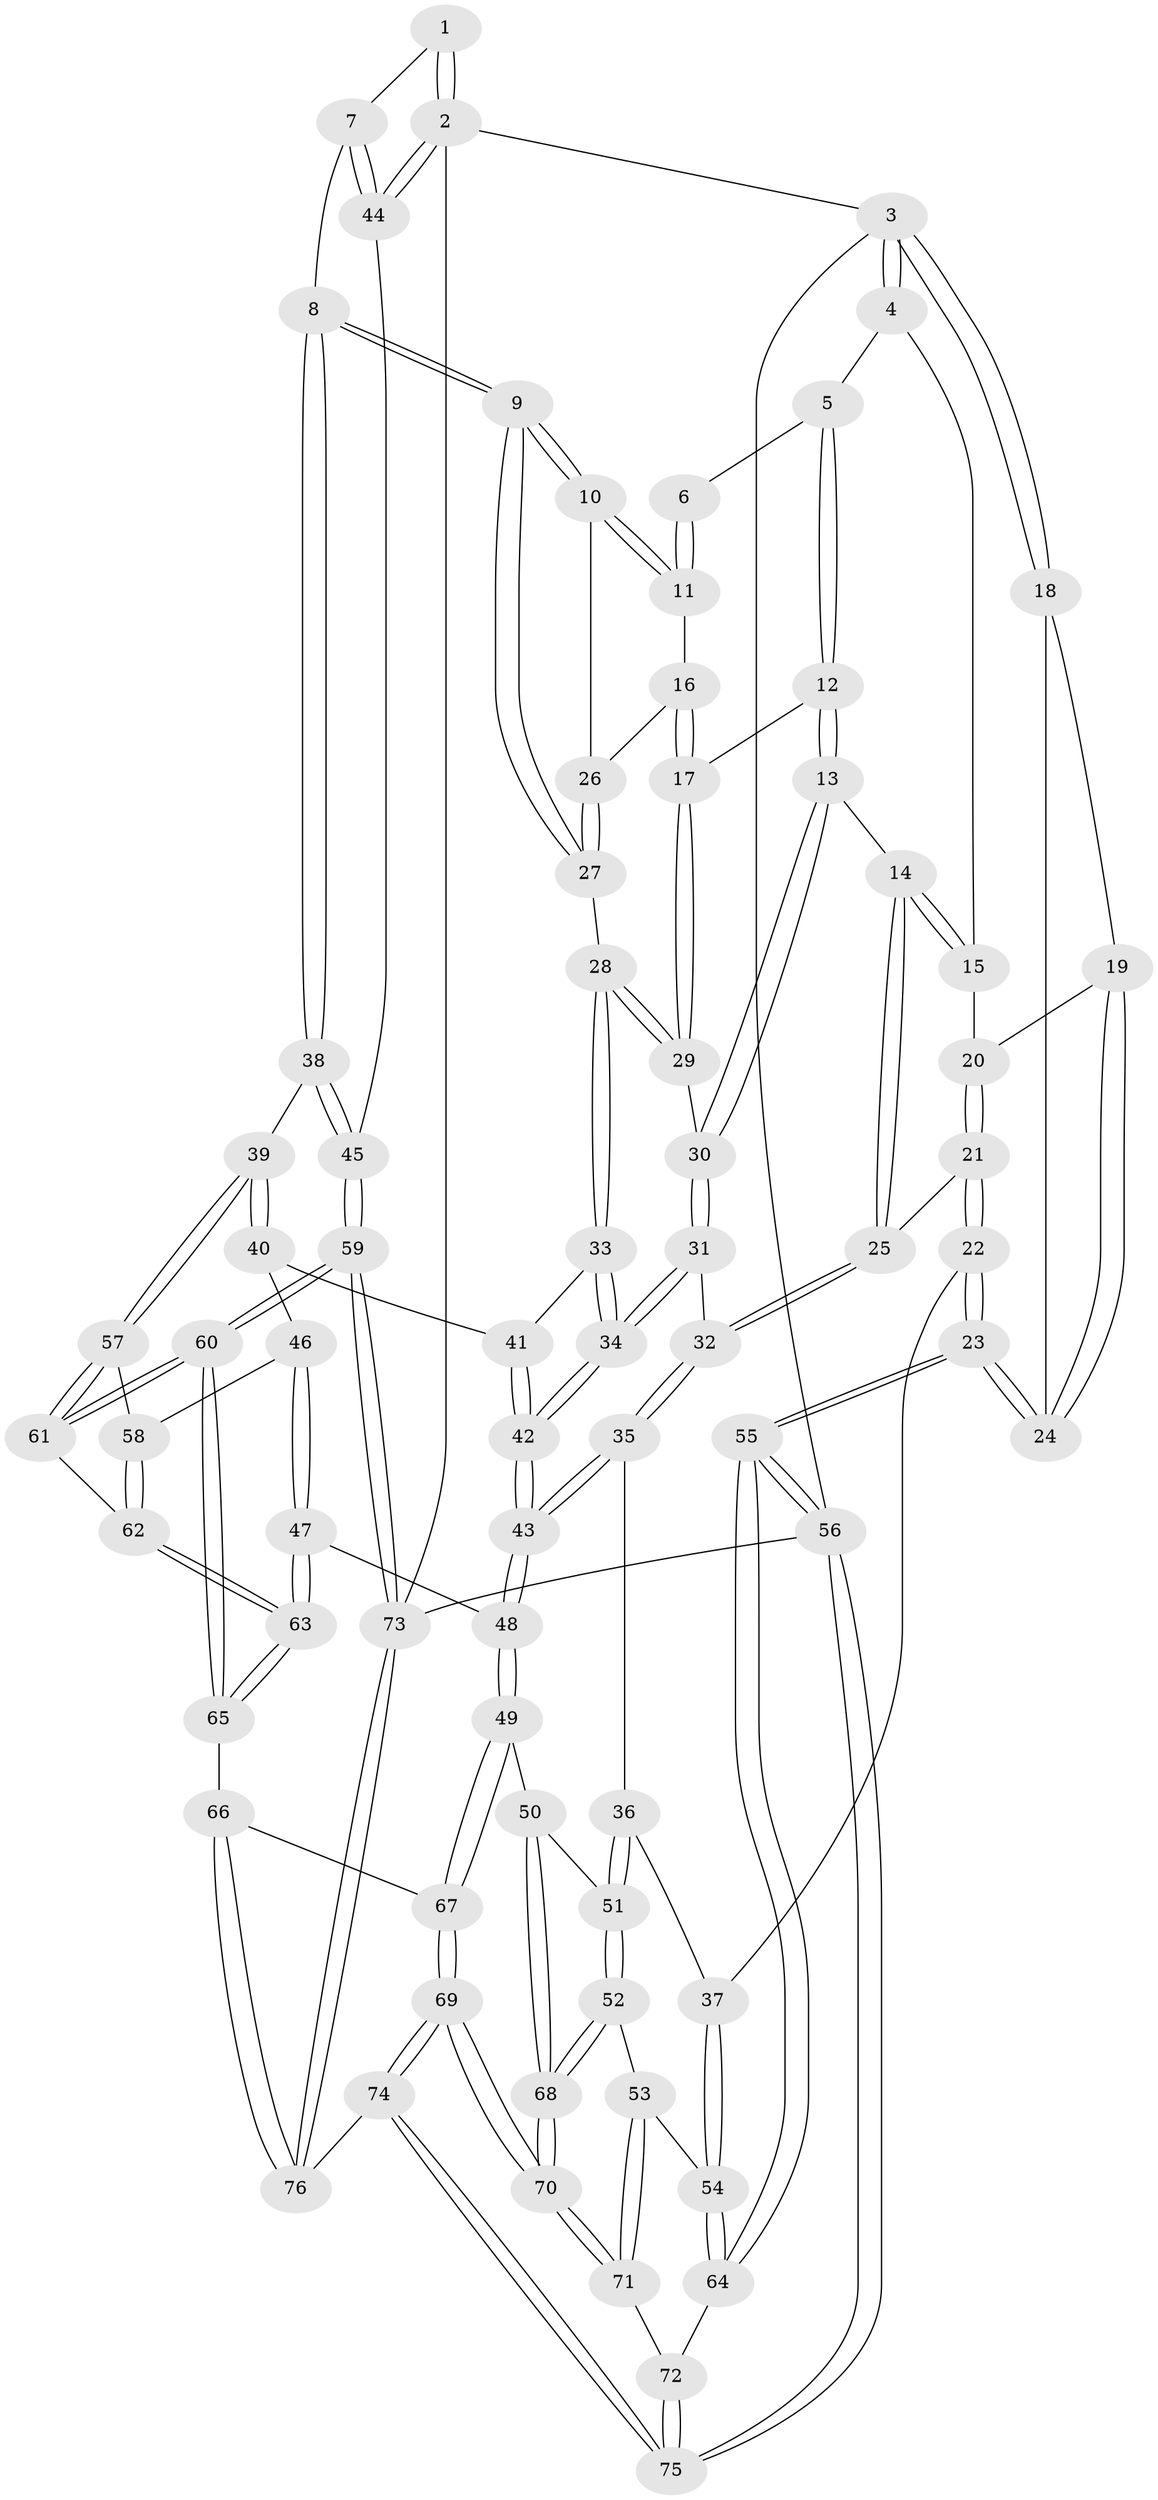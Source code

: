 // Generated by graph-tools (version 1.1) at 2025/27/03/15/25 16:27:56]
// undirected, 76 vertices, 187 edges
graph export_dot {
graph [start="1"]
  node [color=gray90,style=filled];
  1 [pos="+0.7439115876398622+0"];
  2 [pos="+1+0"];
  3 [pos="+0+0"];
  4 [pos="+0.2395579871163547+0"];
  5 [pos="+0.48085897238802505+0"];
  6 [pos="+0.6461722142415421+0"];
  7 [pos="+0.9427401371075537+0.2703248094610638"];
  8 [pos="+0.8967401676174732+0.28264459171085915"];
  9 [pos="+0.869911918142316+0.2714260657844316"];
  10 [pos="+0.7591067000110333+0.14920706637139505"];
  11 [pos="+0.7061802502365534+0.08422940110848959"];
  12 [pos="+0.4720811233733911+0.006751008841793968"];
  13 [pos="+0.36310871631231767+0.20565569688727028"];
  14 [pos="+0.3394022660697849+0.2051673319839151"];
  15 [pos="+0.21148111213160217+0.11650839543031534"];
  16 [pos="+0.5693877787647126+0.18663314266464234"];
  17 [pos="+0.5441698765216405+0.19033078062469594"];
  18 [pos="+0+0"];
  19 [pos="+0.1093286868038753+0.1352265257370091"];
  20 [pos="+0.20698897723799492+0.12036503398387251"];
  21 [pos="+0.15287849237724727+0.28235313277683666"];
  22 [pos="+0+0.434797043974702"];
  23 [pos="+0+0.4356273226986771"];
  24 [pos="+0+0.366091617977971"];
  25 [pos="+0.26900865154900655+0.3311918750072478"];
  26 [pos="+0.6156655113726393+0.2223987186234918"];
  27 [pos="+0.6888162428205283+0.3017668514007723"];
  28 [pos="+0.5902013800118032+0.3599501184505888"];
  29 [pos="+0.4789742979742257+0.2768327874656715"];
  30 [pos="+0.46606111671030986+0.27856435266643215"];
  31 [pos="+0.42751241497782455+0.347965296715671"];
  32 [pos="+0.2902098549926827+0.40232925676798076"];
  33 [pos="+0.5901398549382217+0.3898102232385464"];
  34 [pos="+0.45425164653149647+0.4565758703448246"];
  35 [pos="+0.27866180088322196+0.4384243501055978"];
  36 [pos="+0.1806150746454888+0.4813665830762761"];
  37 [pos="+0.07323893867695612+0.4846364483468184"];
  38 [pos="+0.8017654331220675+0.5012194424035629"];
  39 [pos="+0.7851692560783097+0.5246038617158721"];
  40 [pos="+0.6275247187454848+0.46749707692012304"];
  41 [pos="+0.604454618479186+0.42832864074345534"];
  42 [pos="+0.43589257090605554+0.5298954572131268"];
  43 [pos="+0.42155561814708997+0.5661776184772298"];
  44 [pos="+1+0.24009844869560065"];
  45 [pos="+1+0.6226938865160473"];
  46 [pos="+0.5313695526849459+0.5840982712019287"];
  47 [pos="+0.4579443580539824+0.604550252136411"];
  48 [pos="+0.42890122295718924+0.5949660004535158"];
  49 [pos="+0.34599962844934307+0.6677660415866677"];
  50 [pos="+0.321116594623961+0.6724641172675567"];
  51 [pos="+0.3029826589036247+0.6743161281899241"];
  52 [pos="+0.226755015996831+0.7126154901062886"];
  53 [pos="+0.22085627729133878+0.713885690247195"];
  54 [pos="+0.19714209407820535+0.7021365176465975"];
  55 [pos="+0+0.7131196374489771"];
  56 [pos="+0+1"];
  57 [pos="+0.7847965858644619+0.5297398910570964"];
  58 [pos="+0.6629523924995671+0.6286358814868825"];
  59 [pos="+1+1"];
  60 [pos="+0.9562890692799247+0.824531706339094"];
  61 [pos="+0.8783406442641857+0.7267516727087141"];
  62 [pos="+0.6551243054286003+0.7087092108239819"];
  63 [pos="+0.5867760497875752+0.8125496052681568"];
  64 [pos="+0+0.7352172056358034"];
  65 [pos="+0.5867759458968564+0.8137929825884629"];
  66 [pos="+0.5689799589121426+0.8487589361540916"];
  67 [pos="+0.39412252142129633+0.7889541037245066"];
  68 [pos="+0.3099275847010741+0.877914359194711"];
  69 [pos="+0.32200150405457106+0.9109908362309704"];
  70 [pos="+0.32029144152898686+0.9085230224318117"];
  71 [pos="+0.178268269152365+0.8125523990061058"];
  72 [pos="+0.13913982798725036+0.8491594727846742"];
  73 [pos="+1+1"];
  74 [pos="+0.3408675078583944+1"];
  75 [pos="+0.1611646902778015+1"];
  76 [pos="+0.5457176629225611+1"];
  1 -- 2;
  1 -- 2;
  1 -- 7;
  2 -- 3;
  2 -- 44;
  2 -- 44;
  2 -- 73;
  3 -- 4;
  3 -- 4;
  3 -- 18;
  3 -- 18;
  3 -- 56;
  4 -- 5;
  4 -- 15;
  5 -- 6;
  5 -- 12;
  5 -- 12;
  6 -- 11;
  6 -- 11;
  7 -- 8;
  7 -- 44;
  7 -- 44;
  8 -- 9;
  8 -- 9;
  8 -- 38;
  8 -- 38;
  9 -- 10;
  9 -- 10;
  9 -- 27;
  9 -- 27;
  10 -- 11;
  10 -- 11;
  10 -- 26;
  11 -- 16;
  12 -- 13;
  12 -- 13;
  12 -- 17;
  13 -- 14;
  13 -- 30;
  13 -- 30;
  14 -- 15;
  14 -- 15;
  14 -- 25;
  14 -- 25;
  15 -- 20;
  16 -- 17;
  16 -- 17;
  16 -- 26;
  17 -- 29;
  17 -- 29;
  18 -- 19;
  18 -- 24;
  19 -- 20;
  19 -- 24;
  19 -- 24;
  20 -- 21;
  20 -- 21;
  21 -- 22;
  21 -- 22;
  21 -- 25;
  22 -- 23;
  22 -- 23;
  22 -- 37;
  23 -- 24;
  23 -- 24;
  23 -- 55;
  23 -- 55;
  25 -- 32;
  25 -- 32;
  26 -- 27;
  26 -- 27;
  27 -- 28;
  28 -- 29;
  28 -- 29;
  28 -- 33;
  28 -- 33;
  29 -- 30;
  30 -- 31;
  30 -- 31;
  31 -- 32;
  31 -- 34;
  31 -- 34;
  32 -- 35;
  32 -- 35;
  33 -- 34;
  33 -- 34;
  33 -- 41;
  34 -- 42;
  34 -- 42;
  35 -- 36;
  35 -- 43;
  35 -- 43;
  36 -- 37;
  36 -- 51;
  36 -- 51;
  37 -- 54;
  37 -- 54;
  38 -- 39;
  38 -- 45;
  38 -- 45;
  39 -- 40;
  39 -- 40;
  39 -- 57;
  39 -- 57;
  40 -- 41;
  40 -- 46;
  41 -- 42;
  41 -- 42;
  42 -- 43;
  42 -- 43;
  43 -- 48;
  43 -- 48;
  44 -- 45;
  45 -- 59;
  45 -- 59;
  46 -- 47;
  46 -- 47;
  46 -- 58;
  47 -- 48;
  47 -- 63;
  47 -- 63;
  48 -- 49;
  48 -- 49;
  49 -- 50;
  49 -- 67;
  49 -- 67;
  50 -- 51;
  50 -- 68;
  50 -- 68;
  51 -- 52;
  51 -- 52;
  52 -- 53;
  52 -- 68;
  52 -- 68;
  53 -- 54;
  53 -- 71;
  53 -- 71;
  54 -- 64;
  54 -- 64;
  55 -- 56;
  55 -- 56;
  55 -- 64;
  55 -- 64;
  56 -- 75;
  56 -- 75;
  56 -- 73;
  57 -- 58;
  57 -- 61;
  57 -- 61;
  58 -- 62;
  58 -- 62;
  59 -- 60;
  59 -- 60;
  59 -- 73;
  59 -- 73;
  60 -- 61;
  60 -- 61;
  60 -- 65;
  60 -- 65;
  61 -- 62;
  62 -- 63;
  62 -- 63;
  63 -- 65;
  63 -- 65;
  64 -- 72;
  65 -- 66;
  66 -- 67;
  66 -- 76;
  66 -- 76;
  67 -- 69;
  67 -- 69;
  68 -- 70;
  68 -- 70;
  69 -- 70;
  69 -- 70;
  69 -- 74;
  69 -- 74;
  70 -- 71;
  70 -- 71;
  71 -- 72;
  72 -- 75;
  72 -- 75;
  73 -- 76;
  73 -- 76;
  74 -- 75;
  74 -- 75;
  74 -- 76;
}
